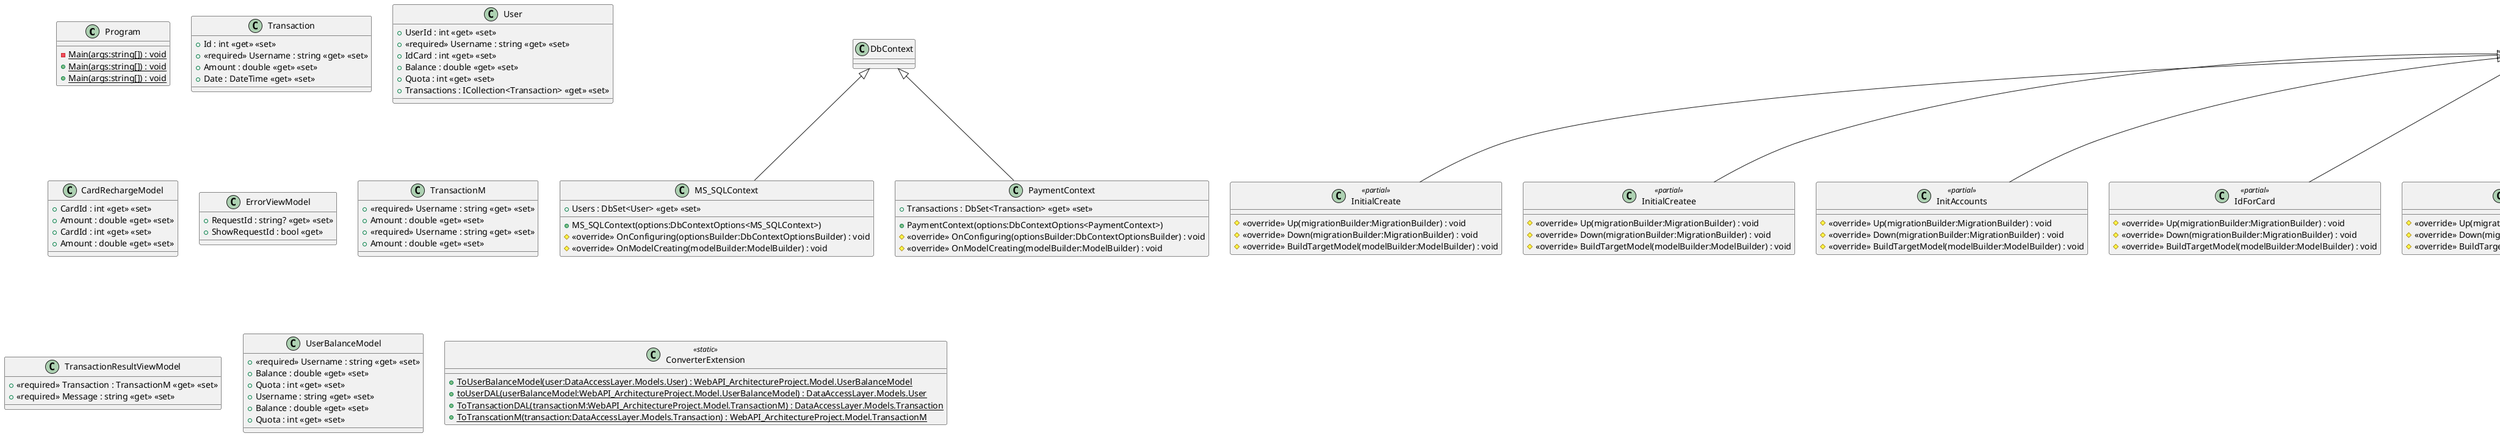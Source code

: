 @startuml
class Program {
    {static} - Main(args:string[]) : void
}
class MS_SQLContext {
    + Users : DbSet<User> <<get>> <<set>>
    + MS_SQLContext(options:DbContextOptions<MS_SQLContext>)
    # <<override>> OnConfiguring(optionsBuilder:DbContextOptionsBuilder) : void
    # <<override>> OnModelCreating(modelBuilder:ModelBuilder) : void
}
DbContext <|-- MS_SQLContext
class PaymentContext {
    + Transactions : DbSet<Transaction> <<get>> <<set>>
    + PaymentContext(options:DbContextOptions<PaymentContext>)
    # <<override>> OnConfiguring(optionsBuilder:DbContextOptionsBuilder) : void
    # <<override>> OnModelCreating(modelBuilder:ModelBuilder) : void
}
DbContext <|-- PaymentContext
class Program {
    + {static} Main(args:string[]) : void
}
class Program {
    + {static} Main(args:string[]) : void
}
class InitialCreate <<partial>> {
    # <<override>> Up(migrationBuilder:MigrationBuilder) : void
    # <<override>> Down(migrationBuilder:MigrationBuilder) : void
}
Migration <|-- InitialCreate
class InitialCreate <<partial>> {
    # <<override>> BuildTargetModel(modelBuilder:ModelBuilder) : void
}
class InitialCreatee <<partial>> {
    # <<override>> Up(migrationBuilder:MigrationBuilder) : void
    # <<override>> Down(migrationBuilder:MigrationBuilder) : void
}
Migration <|-- InitialCreatee
class InitialCreatee <<partial>> {
    # <<override>> BuildTargetModel(modelBuilder:ModelBuilder) : void
}
class InitAccounts <<partial>> {
    # <<override>> Up(migrationBuilder:MigrationBuilder) : void
    # <<override>> Down(migrationBuilder:MigrationBuilder) : void
}
Migration <|-- InitAccounts
class InitAccounts <<partial>> {
    # <<override>> BuildTargetModel(modelBuilder:ModelBuilder) : void
}
class IdForCard <<partial>> {
    # <<override>> Up(migrationBuilder:MigrationBuilder) : void
    # <<override>> Down(migrationBuilder:MigrationBuilder) : void
}
Migration <|-- IdForCard
class IdForCard <<partial>> {
    # <<override>> BuildTargetModel(modelBuilder:ModelBuilder) : void
}
class AddIdCardToUser <<partial>> {
    # <<override>> Up(migrationBuilder:MigrationBuilder) : void
    # <<override>> Down(migrationBuilder:MigrationBuilder) : void
}
Migration <|-- AddIdCardToUser
class AddIdCardToUser <<partial>> {
    # <<override>> BuildTargetModel(modelBuilder:ModelBuilder) : void
}
class RemoveUserToTransactions <<partial>> {
    # <<override>> Up(migrationBuilder:MigrationBuilder) : void
    # <<override>> Down(migrationBuilder:MigrationBuilder) : void
}
Migration <|-- RemoveUserToTransactions
class RemoveUserToTransactions <<partial>> {
    # <<override>> BuildTargetModel(modelBuilder:ModelBuilder) : void
}
class MS_SQLContextModelSnapshot <<partial>> {
    # <<override>> BuildModel(modelBuilder:ModelBuilder) : void
}
ModelSnapshot <|-- MS_SQLContextModelSnapshot
class Transaction {
    + Id : int <<get>> <<set>>
    + <<required>> Username : string <<get>> <<set>>
    + Amount : double <<get>> <<set>>
    + Date : DateTime <<get>> <<set>>
}
class User {
    + UserId : int <<get>> <<set>>
    + <<required>> Username : string <<get>> <<set>>
    + IdCard : int <<get>> <<set>>
    + Balance : double <<get>> <<set>>
    + Quota : int <<get>> <<set>>
    + Transactions : ICollection<Transaction> <<get>> <<set>>
}
class ArchitectureProjectController {
    - _balanceServiceMVC : IBalanceServiceMVC
    - _chargingServiceMVC : IChargingServiceMVC
    - _quotaConversionServiceMVC : IQuotaConversionServiceMVC
    + ArchitectureProjectController(balanceServiceMVC:IBalanceServiceMVC, chargingServiceMVC:IChargingServiceMVC, quotaConversionServiceMVC:IQuotaConversionServiceMVC)
    + Index() : IActionResult
    + ViewBalance() : IActionResult
    + <<async>> ViewBalance(username:string) : Task<IActionResult>
    + <<async>> SchoolToStudentList() : Task<IActionResult>
    + <<async>> SchoolToStudent(selectedUsernames:List<string>, amount:double) : Task<IActionResult>
    + RechargeByCard() : IActionResult
    + <<async>> RechargeByCard(model:CardRechargeModel) : Task<IActionResult>
}
Controller <|-- ArchitectureProjectController
class CardRechargeModel {
    + CardId : int <<get>> <<set>>
    + Amount : double <<get>> <<set>>
}
class ErrorViewModel {
    + RequestId : string? <<get>> <<set>>
    + ShowRequestId : bool <<get>>
}
class TransactionM {
    + <<required>> Username : string <<get>> <<set>>
    + Amount : double <<get>> <<set>>
}
class TransactionResultViewModel {
    + <<required>> Transaction : TransactionM <<get>> <<set>>
    + <<required>> Message : string <<get>> <<set>>
}
class UserBalanceModel {
    + <<required>> Username : string <<get>> <<set>>
    + Balance : double <<get>> <<set>>
    + Quota : int <<get>> <<set>>
}
class BalanceServiceMVC {
    - <<readonly>> _httpClient : HttpClient
    - <<readonly>> _baseUrl : string = "https://localhost:7036/api/ArchitectureProjectAPI"
    + BalanceServiceMVC(httpClient:HttpClient)
    + <<async>> GetBalanceAsync(username:string) : Task<UserBalanceModel>
}
IBalanceServiceMVC <|-- BalanceServiceMVC
class ChargingServiceMVC {
    - <<readonly>> _httpClient : HttpClient
    - <<readonly>> _baseUrl : string = "https://localhost:7036/api/ArchitectureProjectAPI"
    + ChargingServiceMVC(httpClient:HttpClient)
    + <<async>> rechargeAccount(listTransactionM:List<TransactionM>) : Task<List<TransactionM>>
    + <<async>> UpdateBalanceAndQuota(userUpdate:UserBalanceModel) : Task<string>
    + <<async>> RechargeByCard(model:CardRechargeModel) : Task<string>
    + <<async>> GetAllUserBalance() : Task<List<UserBalanceModel>>
}
IChargingServiceMVC <|-- ChargingServiceMVC
interface IBalanceServiceMVC {
    GetBalanceAsync(username:string) : Task<UserBalanceModel>
}
interface IChargingServiceMVC {
    rechargeAccount(listTransactionM:List<TransactionM>) : Task<List<TransactionM>>
    UpdateBalanceAndQuota(userUpdate:UserBalanceModel) : Task<string>
    RechargeByCard(model:CardRechargeModel) : Task<string>
    GetAllUserBalance() : Task<List<UserBalanceModel>>
}
interface IQuotaConversionServiceMVC {
    convertCHFtoPage(amount:double) : Task<int>
}
class QuotaConversionServiceMVC {
    - <<readonly>> _httpClient : HttpClient
    - <<readonly>> _baseUrl : string = "https://localhost:7036/api/ArchitectureProjectAPI"
    + QuotaConversionServiceMVC(httpClient:HttpClient)
    + <<async>> convertCHFtoPage(amount:double) : Task<int>
}
IQuotaConversionServiceMVC <|-- QuotaConversionServiceMVC
class BalanceService {
    - <<readonly>> _sqlContext : MS_SQLContext
    + BalanceService(sqlContext:MS_SQLContext)
    + <<async>> FetchBalanceByUsername(username:string) : Task<User>
    + <<async>> GetUsernameByCardId(cardId:int) : Task<User>
}
IBalanceService <|-- BalanceService
class ChargingService {
    - <<readonly>> _paymentContext : PaymentContext
    - <<readonly>> _sqlContext : MS_SQLContext
    - <<readonly>> _quotaConversionService : IQuotaConversionService
    + ChargingService(paymentContext:PaymentContext, sqlContext:MS_SQLContext, quotaConversionService:IQuotaConversionService)
    + <<async>> PostTransactionList(listTransaction:List<Transaction>) : Task<List<Transaction>>
    + <<async>> PostTransaction(transaction:Transaction) : Task<Transaction>
    + <<async>> UpdateBalanceAndQuota(userUpdate:User) : Task<string>
    + <<async>> GetUsernameByCardId(cardId:int) : Task<string?>
    + <<async>> RechargeByCard(model:CardRechargeModel) : Task<string>
    + <<async>> GetAllUserBalance() : Task<IEnumerable<User>>
}
IChargingService <|-- ChargingService
interface IBalanceService {
    FetchBalanceByUsername(username:string) : Task<User>
    GetUsernameByCardId(cardId:int) : Task<User>
}
interface IChargingService {
    PostTransactionList(listTransaction:List<Transaction>) : Task<List<Transaction>>
    PostTransaction(transaction:Transaction) : Task<Transaction>
    UpdateBalanceAndQuota(userUpdate:User) : Task<string>
    GetUsernameByCardId(cardId:int) : Task<string?>
    RechargeByCard(model:CardRechargeModel) : Task<string>
    GetAllUserBalance() : Task<IEnumerable<User>>
}
interface IQuotaConversionService {
    convertCHFtoPage(amount:double) : Task<int>
}
class QuotaConversionService {
    - <<const>> ratioCHftoPages : double = 0.08
    + <<async>> convertCHFtoPage(amount:double) : Task<int>
}
IQuotaConversionService <|-- QuotaConversionService
class ArchitectureProjectAPIController {
    - <<readonly>> _balanceService : IBalanceService
    - <<readonly>> _chargingService : IChargingService
    - <<readonly>> _quotaConversionService : IQuotaConversionService
    + ArchitectureProjectAPIController(balanceService:IBalanceService, chargingService:IChargingService, quotaConversionService:IQuotaConversionService)
    + <<async>> GetUserBalance(username:string) : Task<ActionResult<UserBalanceModel>>
    + <<async>> GetAllUserBalance() : Task<ActionResult<IEnumerable<UserBalanceModel>>>
    + <<async>> GetNbrOfPage(amount:double) : Task<ActionResult<int>>
    + <<async>> recordTransaction(listTransactionM:List<TransactionM>) : Task<ActionResult<List<TransactionM>>>
    + <<async>> PatchUser(userUpdateM:UserBalanceModel) : Task<ActionResult>
    + <<async>> RechargeAccountByCard(model:CardRechargeModel) : Task<ActionResult<string>>
    + <<async>> RechargeByCard(model:CardRechargeModel) : Task<IActionResult>
}
ControllerBase <|-- ArchitectureProjectAPIController
class ConverterExtension <<static>> {
    + {static} ToUserBalanceModel(user:DataAccessLayer.Models.User) : WebAPI_ArchitectureProject.Model.UserBalanceModel
    + {static} toUserDAL(userBalanceModel:WebAPI_ArchitectureProject.Model.UserBalanceModel) : DataAccessLayer.Models.User
    + {static} ToTransactionDAL(transactionM:WebAPI_ArchitectureProject.Model.TransactionM) : DataAccessLayer.Models.Transaction
    + {static} ToTranscationM(transaction:DataAccessLayer.Models.Transaction) : WebAPI_ArchitectureProject.Model.TransactionM
}
class CardRechargeModel {
    + CardId : int <<get>> <<set>>
    + Amount : double <<get>> <<set>>
}
class TransactionM {
    + <<required>> Username : string <<get>> <<set>>
    + Amount : double <<get>> <<set>>
}
class UserBalanceModel {
    + Username : string <<get>> <<set>>
    + Balance : double <<get>> <<set>>
    + Quota : int <<get>> <<set>>
}
class InitPayments <<partial>> {
    # <<override>> Up(migrationBuilder:MigrationBuilder) : void
    # <<override>> Down(migrationBuilder:MigrationBuilder) : void
}
Migration <|-- InitPayments
class InitPayments <<partial>> {
    # <<override>> BuildTargetModel(modelBuilder:ModelBuilder) : void
}
class UpdatePaymentSchema <<partial>> {
    # <<override>> Up(migrationBuilder:MigrationBuilder) : void
    # <<override>> Down(migrationBuilder:MigrationBuilder) : void
}
Migration <|-- UpdatePaymentSchema
class UpdatePaymentSchema <<partial>> {
    # <<override>> BuildTargetModel(modelBuilder:ModelBuilder) : void
}
class RemoveUserFKFromTransactions <<partial>> {
    # <<override>> Up(migrationBuilder:MigrationBuilder) : void
    # <<override>> Down(migrationBuilder:MigrationBuilder) : void
}
Migration <|-- RemoveUserFKFromTransactions
class RemoveUserFKFromTransactions <<partial>> {
    # <<override>> BuildTargetModel(modelBuilder:ModelBuilder) : void
}
class PaymentContextModelSnapshot <<partial>> {
    # <<override>> BuildModel(modelBuilder:ModelBuilder) : void
}
ModelSnapshot <|-- PaymentContextModelSnapshot
@enduml
